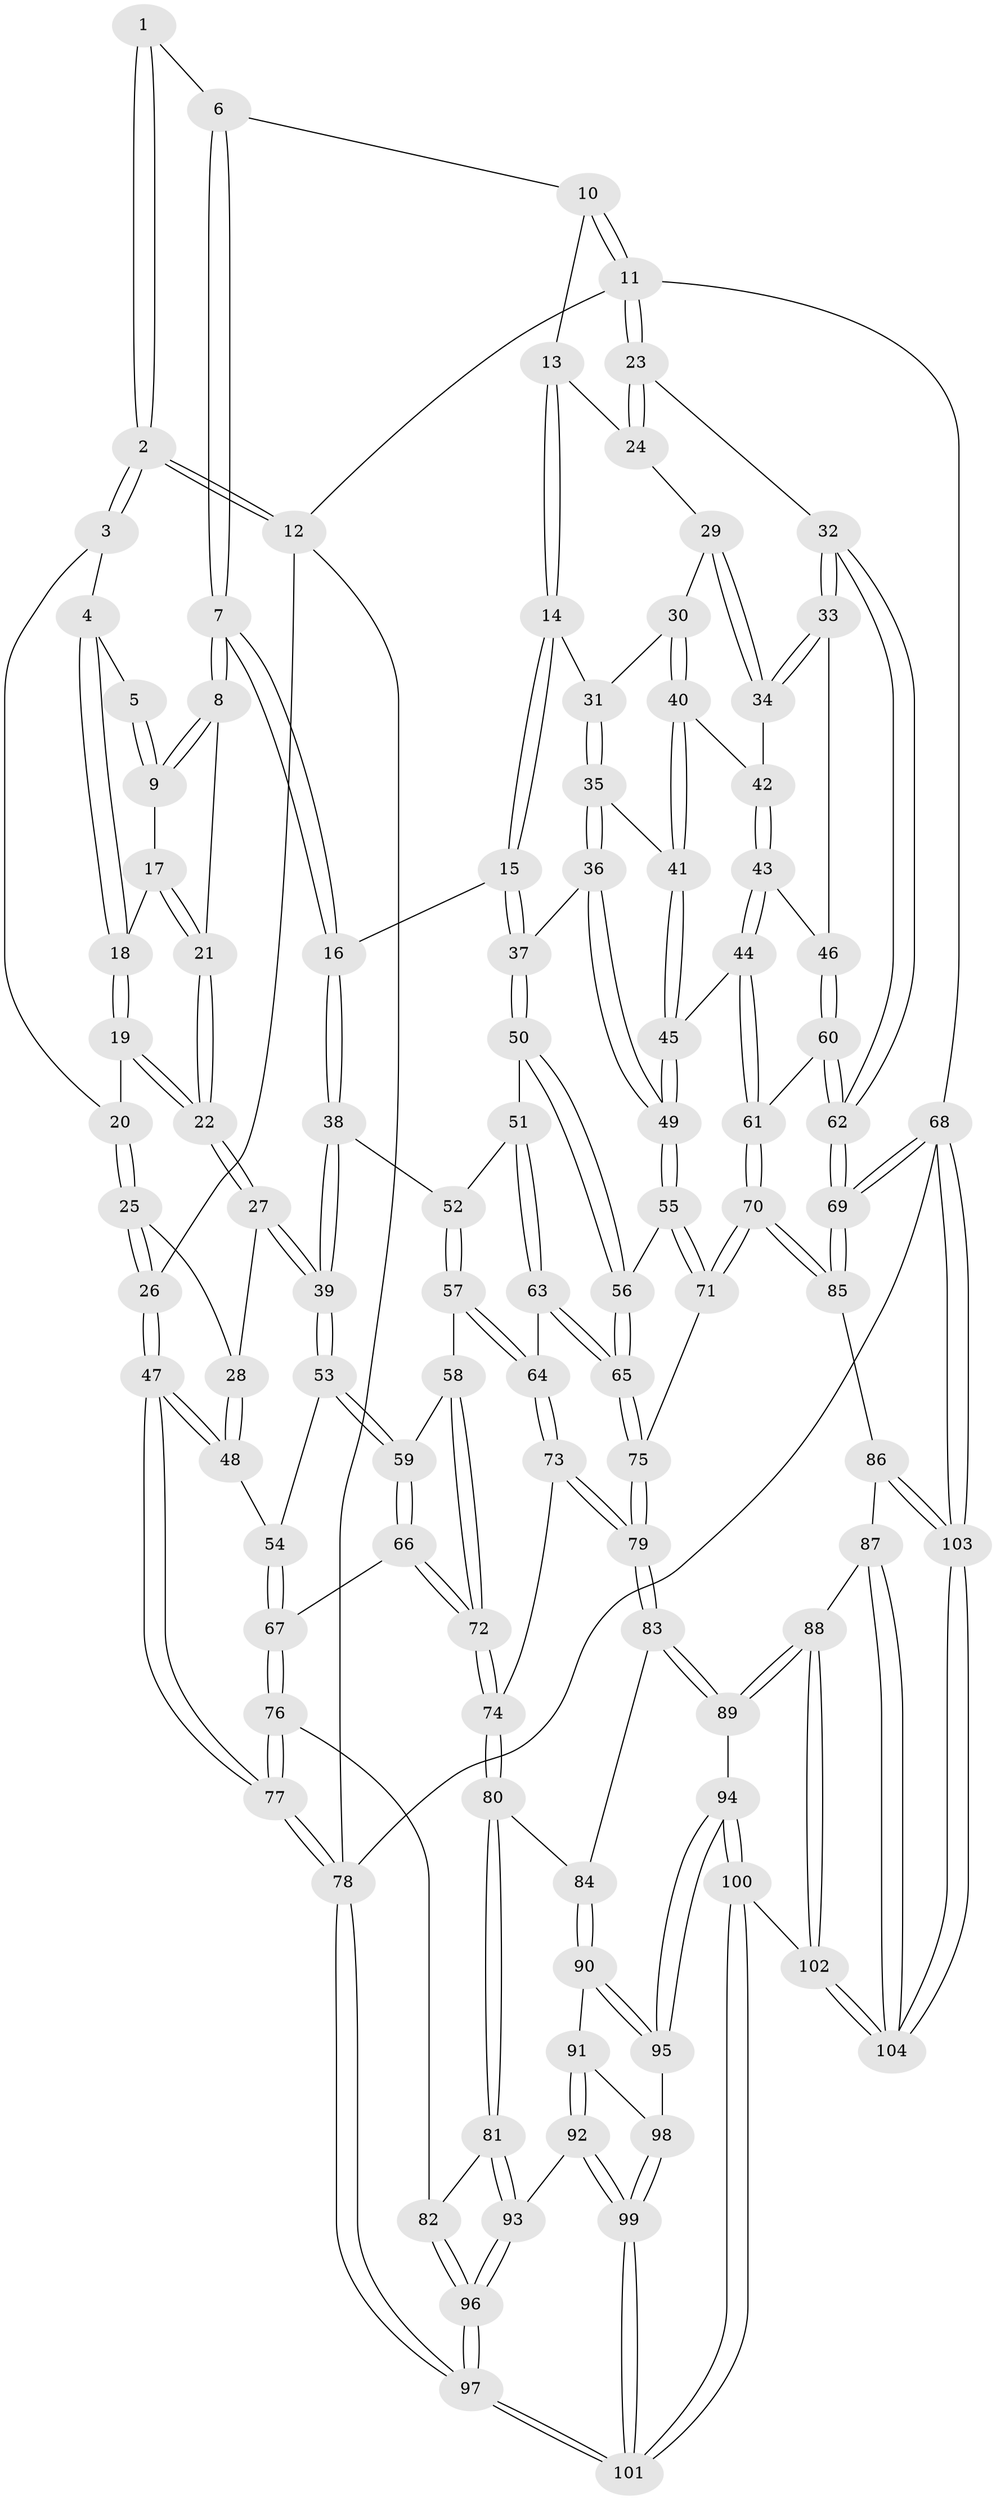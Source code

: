// Generated by graph-tools (version 1.1) at 2025/38/03/09/25 02:38:36]
// undirected, 104 vertices, 257 edges
graph export_dot {
graph [start="1"]
  node [color=gray90,style=filled];
  1 [pos="+0.2766763392574405+0"];
  2 [pos="+0+0"];
  3 [pos="+0+0"];
  4 [pos="+0.1371108806880584+0.06364407105273658"];
  5 [pos="+0.2344456296220867+0"];
  6 [pos="+0.40393000963619474+0"];
  7 [pos="+0.4607206969833076+0.08870182584618296"];
  8 [pos="+0.2891838574502922+0.1298947227766378"];
  9 [pos="+0.22255216360320312+0.04270014063596497"];
  10 [pos="+0.796771195239454+0"];
  11 [pos="+1+0"];
  12 [pos="+0+0"];
  13 [pos="+0.7627973474383697+0.02068435192054796"];
  14 [pos="+0.6347936345483437+0.1207514393706277"];
  15 [pos="+0.5380314041223253+0.17042299546781597"];
  16 [pos="+0.4796089835374076+0.12027311911855108"];
  17 [pos="+0.18711584638258846+0.09578884329967544"];
  18 [pos="+0.13997827099604995+0.09640171769068959"];
  19 [pos="+0.10511358711859026+0.1266355649865534"];
  20 [pos="+0.10060695448281509+0.127011359519916"];
  21 [pos="+0.23454291404375754+0.17097174207555832"];
  22 [pos="+0.2091652956197848+0.2294955951107866"];
  23 [pos="+1+0.06234019193713714"];
  24 [pos="+0.8526813151574896+0.1236845862235212"];
  25 [pos="+0.09370040990303452+0.13292235226570337"];
  26 [pos="+0+0.10062241068352096"];
  27 [pos="+0.2086526539057605+0.25691174295378877"];
  28 [pos="+0.04085706023837842+0.25016412631754287"];
  29 [pos="+0.8522059793727284+0.12536820623134137"];
  30 [pos="+0.8229809147722689+0.1971618153247497"];
  31 [pos="+0.7626880641848933+0.18882271117626964"];
  32 [pos="+1+0.12929511508578317"];
  33 [pos="+0.9922844335691562+0.2621123614739376"];
  34 [pos="+0.9478409772301228+0.260142993642422"];
  35 [pos="+0.6523587393982715+0.25806239190498725"];
  36 [pos="+0.5621787747135932+0.2426863870093818"];
  37 [pos="+0.5559991566739063+0.2399222605713815"];
  38 [pos="+0.2791180790528612+0.2972385403947255"];
  39 [pos="+0.2407945702833214+0.3085999020705442"];
  40 [pos="+0.8227295978773147+0.2132833522313332"];
  41 [pos="+0.7481013026300043+0.28692225547293104"];
  42 [pos="+0.8742159512345519+0.2717275966484492"];
  43 [pos="+0.8575098219368109+0.36626537213451743"];
  44 [pos="+0.8066992680150028+0.39020969504749564"];
  45 [pos="+0.7888566639796333+0.38673248579277436"];
  46 [pos="+0.9300833166048249+0.3837401235454185"];
  47 [pos="+0+0.3231080640219482"];
  48 [pos="+0+0.3183615094164294"];
  49 [pos="+0.718688148638036+0.42553315161638083"];
  50 [pos="+0.5264053300760783+0.3067966159247422"];
  51 [pos="+0.488127480978243+0.34093113026737837"];
  52 [pos="+0.4297453935613674+0.347127765277979"];
  53 [pos="+0.23485625525166076+0.3353183059788233"];
  54 [pos="+0.06656926116062842+0.3870087452918305"];
  55 [pos="+0.7159087403398369+0.4301993497984408"];
  56 [pos="+0.5898809293676519+0.4340052628360081"];
  57 [pos="+0.3392549109559321+0.42678518963223583"];
  58 [pos="+0.25262299735877497+0.3929664159054501"];
  59 [pos="+0.24805935136322332+0.3890460143060648"];
  60 [pos="+1+0.51622531326322"];
  61 [pos="+0.8465654304405498+0.4933319660452922"];
  62 [pos="+1+0.5882067063227507"];
  63 [pos="+0.4678535479132832+0.42221046018319947"];
  64 [pos="+0.39217849775557484+0.4985155894185564"];
  65 [pos="+0.5694568840834066+0.5661872027241303"];
  66 [pos="+0.1404502396184031+0.5315563965169458"];
  67 [pos="+0.13939756313182575+0.5320064033075947"];
  68 [pos="+1+1"];
  69 [pos="+1+0.777382134220454"];
  70 [pos="+0.7468461031621544+0.6264973250612607"];
  71 [pos="+0.6975766786543212+0.5969653845308085"];
  72 [pos="+0.3001081765485547+0.5666508681624683"];
  73 [pos="+0.38801513136504595+0.5555888589921264"];
  74 [pos="+0.3144124288767455+0.5770815842994512"];
  75 [pos="+0.5737099856148943+0.5952269191397407"];
  76 [pos="+0.06521211253579923+0.6265146155988667"];
  77 [pos="+0+0.6270220464056385"];
  78 [pos="+0+1"];
  79 [pos="+0.5142450769515923+0.6369503651617627"];
  80 [pos="+0.25502832340775133+0.7340478036220888"];
  81 [pos="+0.19912139590262362+0.7385216047923012"];
  82 [pos="+0.17658661729555128+0.7341851086948263"];
  83 [pos="+0.5065541892356318+0.6689346485459752"];
  84 [pos="+0.26050615830597945+0.7372929466233215"];
  85 [pos="+0.8452433493816405+0.7626434920760388"];
  86 [pos="+0.7576604292096817+0.8401081159259987"];
  87 [pos="+0.7280827745001198+0.8642636099588454"];
  88 [pos="+0.5705240719354552+0.838864051967806"];
  89 [pos="+0.5199289348697544+0.8003634421655215"];
  90 [pos="+0.26291333326378347+0.74034144547904"];
  91 [pos="+0.2734114558371857+0.8624565766658382"];
  92 [pos="+0.23971456268616334+0.9131591627195943"];
  93 [pos="+0.20888637079844108+0.9074188351646661"];
  94 [pos="+0.4253338865701728+0.8457518862172695"];
  95 [pos="+0.390265316725091+0.8386292547560286"];
  96 [pos="+0+1"];
  97 [pos="+0+1"];
  98 [pos="+0.32185424804625834+0.8979131410151612"];
  99 [pos="+0.2974399747229359+0.9625895188797248"];
  100 [pos="+0.3911719723539824+1"];
  101 [pos="+0.3606758120113147+1"];
  102 [pos="+0.4708174791449457+1"];
  103 [pos="+1+1"];
  104 [pos="+0.7067467454811693+1"];
  1 -- 2;
  1 -- 2;
  1 -- 6;
  2 -- 3;
  2 -- 3;
  2 -- 12;
  2 -- 12;
  3 -- 4;
  3 -- 20;
  4 -- 5;
  4 -- 18;
  4 -- 18;
  5 -- 9;
  5 -- 9;
  6 -- 7;
  6 -- 7;
  6 -- 10;
  7 -- 8;
  7 -- 8;
  7 -- 16;
  7 -- 16;
  8 -- 9;
  8 -- 9;
  8 -- 21;
  9 -- 17;
  10 -- 11;
  10 -- 11;
  10 -- 13;
  11 -- 12;
  11 -- 23;
  11 -- 23;
  11 -- 68;
  12 -- 26;
  12 -- 78;
  13 -- 14;
  13 -- 14;
  13 -- 24;
  14 -- 15;
  14 -- 15;
  14 -- 31;
  15 -- 16;
  15 -- 37;
  15 -- 37;
  16 -- 38;
  16 -- 38;
  17 -- 18;
  17 -- 21;
  17 -- 21;
  18 -- 19;
  18 -- 19;
  19 -- 20;
  19 -- 22;
  19 -- 22;
  20 -- 25;
  20 -- 25;
  21 -- 22;
  21 -- 22;
  22 -- 27;
  22 -- 27;
  23 -- 24;
  23 -- 24;
  23 -- 32;
  24 -- 29;
  25 -- 26;
  25 -- 26;
  25 -- 28;
  26 -- 47;
  26 -- 47;
  27 -- 28;
  27 -- 39;
  27 -- 39;
  28 -- 48;
  28 -- 48;
  29 -- 30;
  29 -- 34;
  29 -- 34;
  30 -- 31;
  30 -- 40;
  30 -- 40;
  31 -- 35;
  31 -- 35;
  32 -- 33;
  32 -- 33;
  32 -- 62;
  32 -- 62;
  33 -- 34;
  33 -- 34;
  33 -- 46;
  34 -- 42;
  35 -- 36;
  35 -- 36;
  35 -- 41;
  36 -- 37;
  36 -- 49;
  36 -- 49;
  37 -- 50;
  37 -- 50;
  38 -- 39;
  38 -- 39;
  38 -- 52;
  39 -- 53;
  39 -- 53;
  40 -- 41;
  40 -- 41;
  40 -- 42;
  41 -- 45;
  41 -- 45;
  42 -- 43;
  42 -- 43;
  43 -- 44;
  43 -- 44;
  43 -- 46;
  44 -- 45;
  44 -- 61;
  44 -- 61;
  45 -- 49;
  45 -- 49;
  46 -- 60;
  46 -- 60;
  47 -- 48;
  47 -- 48;
  47 -- 77;
  47 -- 77;
  48 -- 54;
  49 -- 55;
  49 -- 55;
  50 -- 51;
  50 -- 56;
  50 -- 56;
  51 -- 52;
  51 -- 63;
  51 -- 63;
  52 -- 57;
  52 -- 57;
  53 -- 54;
  53 -- 59;
  53 -- 59;
  54 -- 67;
  54 -- 67;
  55 -- 56;
  55 -- 71;
  55 -- 71;
  56 -- 65;
  56 -- 65;
  57 -- 58;
  57 -- 64;
  57 -- 64;
  58 -- 59;
  58 -- 72;
  58 -- 72;
  59 -- 66;
  59 -- 66;
  60 -- 61;
  60 -- 62;
  60 -- 62;
  61 -- 70;
  61 -- 70;
  62 -- 69;
  62 -- 69;
  63 -- 64;
  63 -- 65;
  63 -- 65;
  64 -- 73;
  64 -- 73;
  65 -- 75;
  65 -- 75;
  66 -- 67;
  66 -- 72;
  66 -- 72;
  67 -- 76;
  67 -- 76;
  68 -- 69;
  68 -- 69;
  68 -- 103;
  68 -- 103;
  68 -- 78;
  69 -- 85;
  69 -- 85;
  70 -- 71;
  70 -- 71;
  70 -- 85;
  70 -- 85;
  71 -- 75;
  72 -- 74;
  72 -- 74;
  73 -- 74;
  73 -- 79;
  73 -- 79;
  74 -- 80;
  74 -- 80;
  75 -- 79;
  75 -- 79;
  76 -- 77;
  76 -- 77;
  76 -- 82;
  77 -- 78;
  77 -- 78;
  78 -- 97;
  78 -- 97;
  79 -- 83;
  79 -- 83;
  80 -- 81;
  80 -- 81;
  80 -- 84;
  81 -- 82;
  81 -- 93;
  81 -- 93;
  82 -- 96;
  82 -- 96;
  83 -- 84;
  83 -- 89;
  83 -- 89;
  84 -- 90;
  84 -- 90;
  85 -- 86;
  86 -- 87;
  86 -- 103;
  86 -- 103;
  87 -- 88;
  87 -- 104;
  87 -- 104;
  88 -- 89;
  88 -- 89;
  88 -- 102;
  88 -- 102;
  89 -- 94;
  90 -- 91;
  90 -- 95;
  90 -- 95;
  91 -- 92;
  91 -- 92;
  91 -- 98;
  92 -- 93;
  92 -- 99;
  92 -- 99;
  93 -- 96;
  93 -- 96;
  94 -- 95;
  94 -- 95;
  94 -- 100;
  94 -- 100;
  95 -- 98;
  96 -- 97;
  96 -- 97;
  97 -- 101;
  97 -- 101;
  98 -- 99;
  98 -- 99;
  99 -- 101;
  99 -- 101;
  100 -- 101;
  100 -- 101;
  100 -- 102;
  102 -- 104;
  102 -- 104;
  103 -- 104;
  103 -- 104;
}
